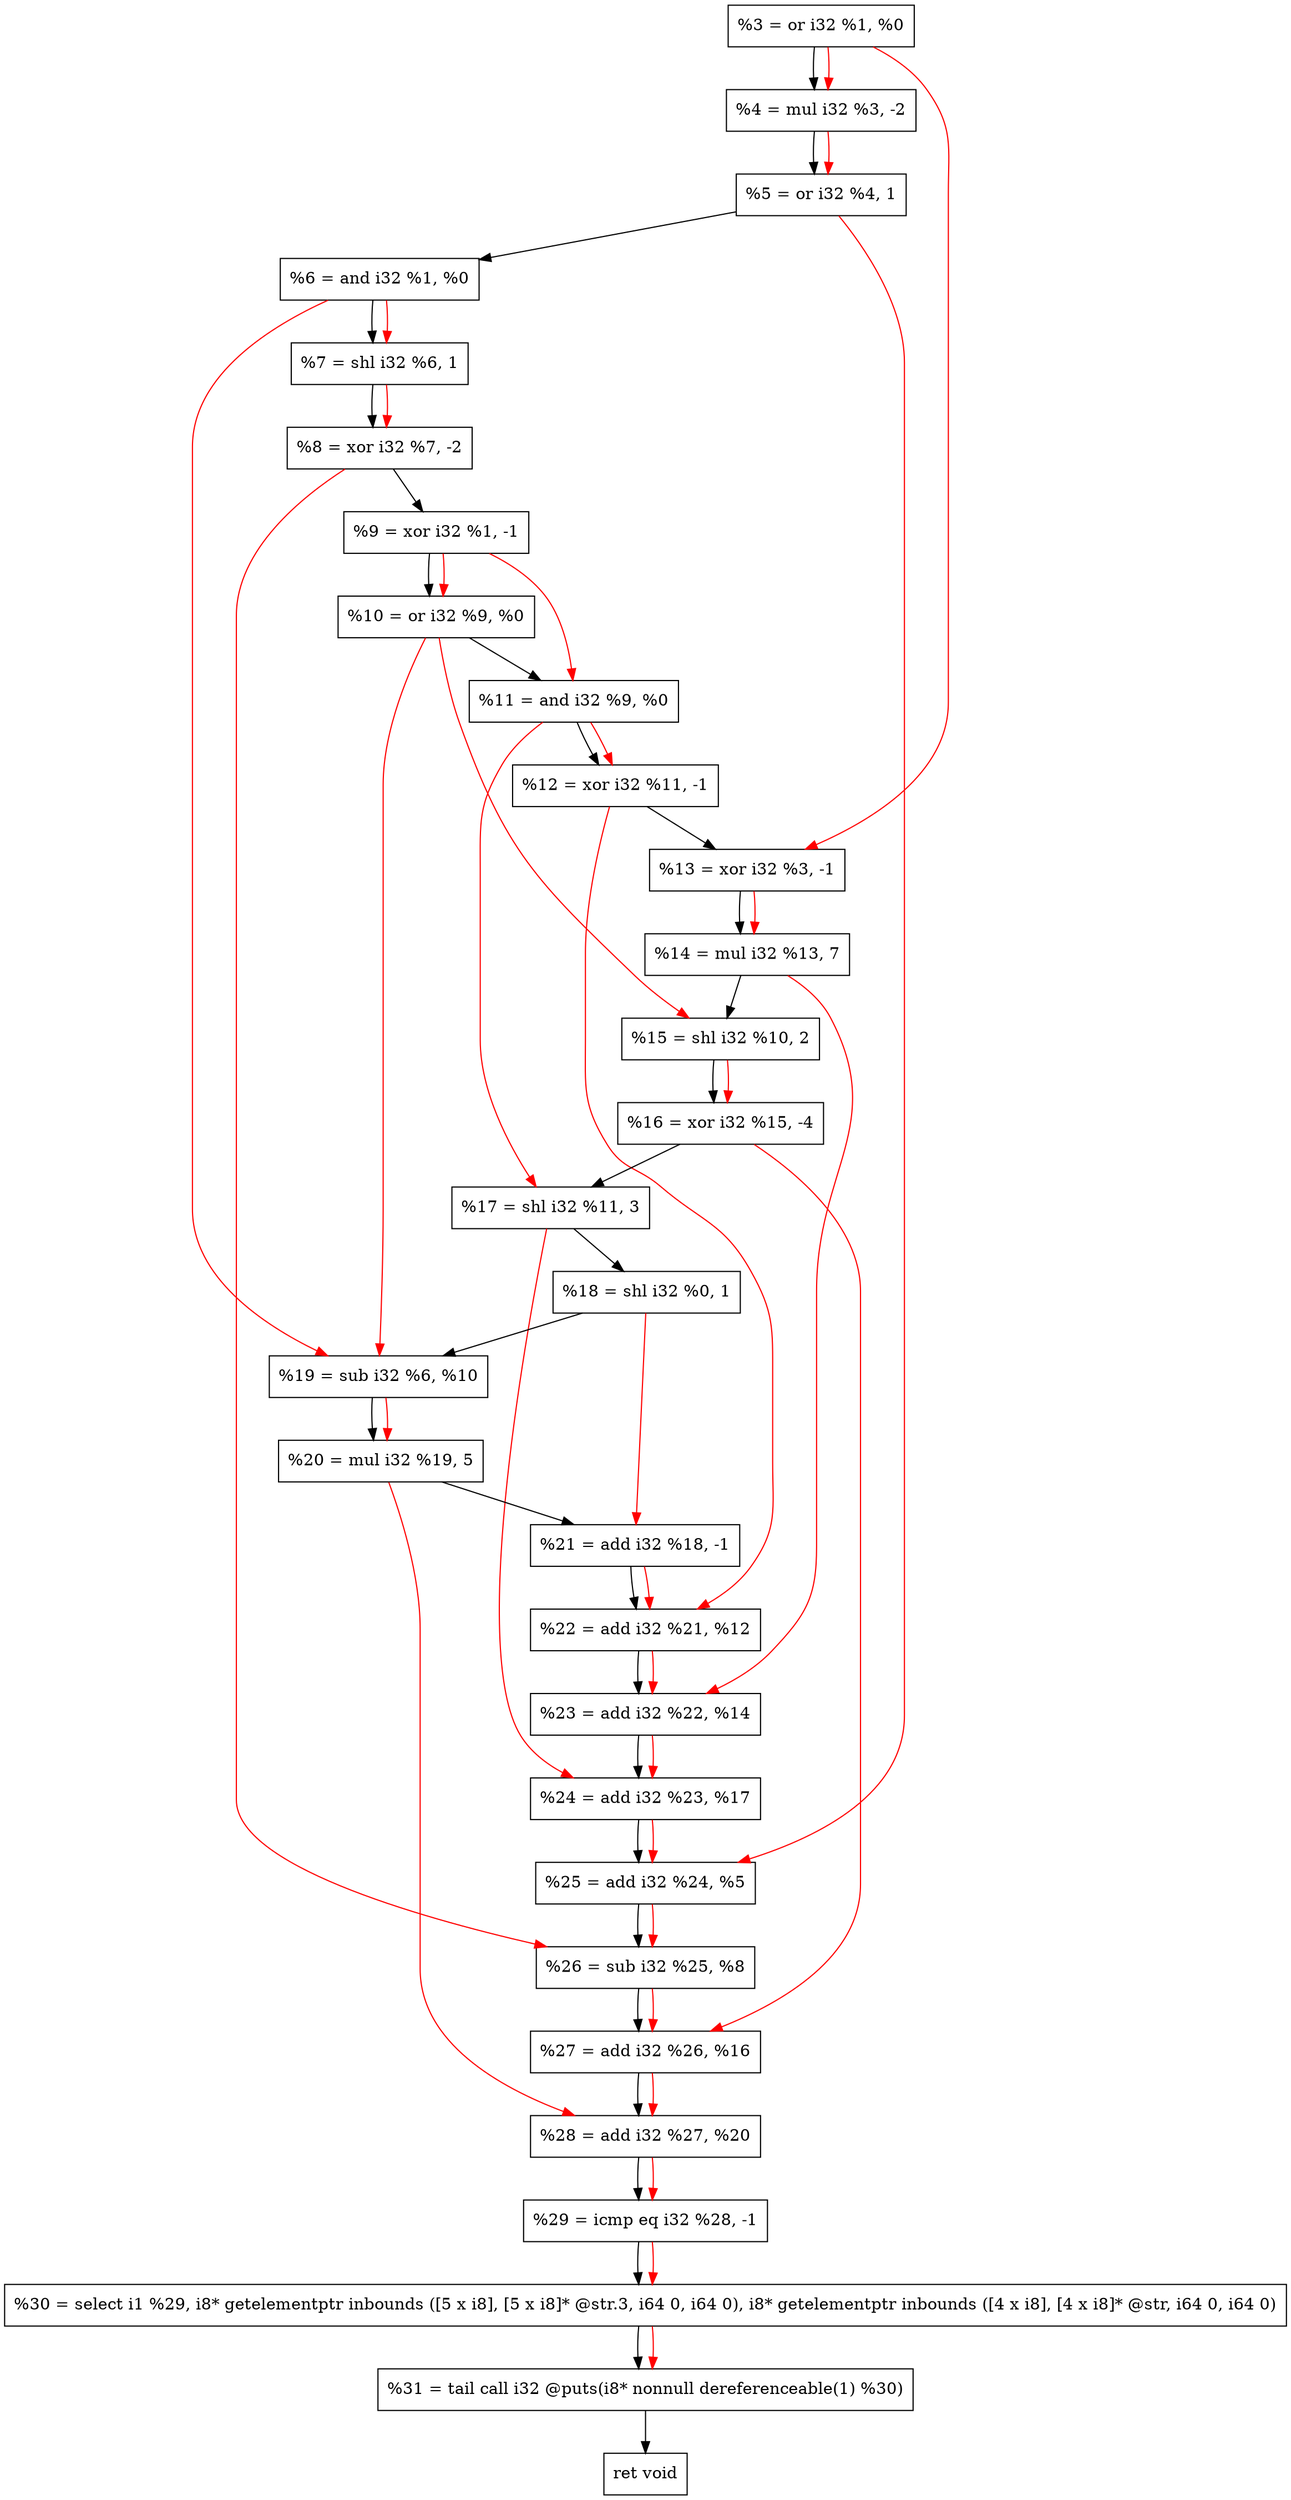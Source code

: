 digraph "DFG for'crackme' function" {
	Node0x1c8f5d0[shape=record, label="  %3 = or i32 %1, %0"];
	Node0x1c8fc80[shape=record, label="  %4 = mul i32 %3, -2"];
	Node0x1c8fd40[shape=record, label="  %5 = or i32 %4, 1"];
	Node0x1c8fdb0[shape=record, label="  %6 = and i32 %1, %0"];
	Node0x1c8fe20[shape=record, label="  %7 = shl i32 %6, 1"];
	Node0x1c8fe90[shape=record, label="  %8 = xor i32 %7, -2"];
	Node0x1c8ff30[shape=record, label="  %9 = xor i32 %1, -1"];
	Node0x1c8ffa0[shape=record, label="  %10 = or i32 %9, %0"];
	Node0x1c90010[shape=record, label="  %11 = and i32 %9, %0"];
	Node0x1c90080[shape=record, label="  %12 = xor i32 %11, -1"];
	Node0x1c900f0[shape=record, label="  %13 = xor i32 %3, -1"];
	Node0x1c90190[shape=record, label="  %14 = mul i32 %13, 7"];
	Node0x1c90230[shape=record, label="  %15 = shl i32 %10, 2"];
	Node0x1c902d0[shape=record, label="  %16 = xor i32 %15, -4"];
	Node0x1c90370[shape=record, label="  %17 = shl i32 %11, 3"];
	Node0x1c903e0[shape=record, label="  %18 = shl i32 %0, 1"];
	Node0x1c90450[shape=record, label="  %19 = sub i32 %6, %10"];
	Node0x1c904f0[shape=record, label="  %20 = mul i32 %19, 5"];
	Node0x1c90560[shape=record, label="  %21 = add i32 %18, -1"];
	Node0x1c905d0[shape=record, label="  %22 = add i32 %21, %12"];
	Node0x1c90640[shape=record, label="  %23 = add i32 %22, %14"];
	Node0x1c906b0[shape=record, label="  %24 = add i32 %23, %17"];
	Node0x1c90720[shape=record, label="  %25 = add i32 %24, %5"];
	Node0x1c90790[shape=record, label="  %26 = sub i32 %25, %8"];
	Node0x1c90800[shape=record, label="  %27 = add i32 %26, %16"];
	Node0x1c90870[shape=record, label="  %28 = add i32 %27, %20"];
	Node0x1c908e0[shape=record, label="  %29 = icmp eq i32 %28, -1"];
	Node0x1c30268[shape=record, label="  %30 = select i1 %29, i8* getelementptr inbounds ([5 x i8], [5 x i8]* @str.3, i64 0, i64 0), i8* getelementptr inbounds ([4 x i8], [4 x i8]* @str, i64 0, i64 0)"];
	Node0x1c90d80[shape=record, label="  %31 = tail call i32 @puts(i8* nonnull dereferenceable(1) %30)"];
	Node0x1c90dd0[shape=record, label="  ret void"];
	Node0x1c8f5d0 -> Node0x1c8fc80;
	Node0x1c8fc80 -> Node0x1c8fd40;
	Node0x1c8fd40 -> Node0x1c8fdb0;
	Node0x1c8fdb0 -> Node0x1c8fe20;
	Node0x1c8fe20 -> Node0x1c8fe90;
	Node0x1c8fe90 -> Node0x1c8ff30;
	Node0x1c8ff30 -> Node0x1c8ffa0;
	Node0x1c8ffa0 -> Node0x1c90010;
	Node0x1c90010 -> Node0x1c90080;
	Node0x1c90080 -> Node0x1c900f0;
	Node0x1c900f0 -> Node0x1c90190;
	Node0x1c90190 -> Node0x1c90230;
	Node0x1c90230 -> Node0x1c902d0;
	Node0x1c902d0 -> Node0x1c90370;
	Node0x1c90370 -> Node0x1c903e0;
	Node0x1c903e0 -> Node0x1c90450;
	Node0x1c90450 -> Node0x1c904f0;
	Node0x1c904f0 -> Node0x1c90560;
	Node0x1c90560 -> Node0x1c905d0;
	Node0x1c905d0 -> Node0x1c90640;
	Node0x1c90640 -> Node0x1c906b0;
	Node0x1c906b0 -> Node0x1c90720;
	Node0x1c90720 -> Node0x1c90790;
	Node0x1c90790 -> Node0x1c90800;
	Node0x1c90800 -> Node0x1c90870;
	Node0x1c90870 -> Node0x1c908e0;
	Node0x1c908e0 -> Node0x1c30268;
	Node0x1c30268 -> Node0x1c90d80;
	Node0x1c90d80 -> Node0x1c90dd0;
edge [color=red]
	Node0x1c8f5d0 -> Node0x1c8fc80;
	Node0x1c8fc80 -> Node0x1c8fd40;
	Node0x1c8fdb0 -> Node0x1c8fe20;
	Node0x1c8fe20 -> Node0x1c8fe90;
	Node0x1c8ff30 -> Node0x1c8ffa0;
	Node0x1c8ff30 -> Node0x1c90010;
	Node0x1c90010 -> Node0x1c90080;
	Node0x1c8f5d0 -> Node0x1c900f0;
	Node0x1c900f0 -> Node0x1c90190;
	Node0x1c8ffa0 -> Node0x1c90230;
	Node0x1c90230 -> Node0x1c902d0;
	Node0x1c90010 -> Node0x1c90370;
	Node0x1c8fdb0 -> Node0x1c90450;
	Node0x1c8ffa0 -> Node0x1c90450;
	Node0x1c90450 -> Node0x1c904f0;
	Node0x1c903e0 -> Node0x1c90560;
	Node0x1c90560 -> Node0x1c905d0;
	Node0x1c90080 -> Node0x1c905d0;
	Node0x1c905d0 -> Node0x1c90640;
	Node0x1c90190 -> Node0x1c90640;
	Node0x1c90640 -> Node0x1c906b0;
	Node0x1c90370 -> Node0x1c906b0;
	Node0x1c906b0 -> Node0x1c90720;
	Node0x1c8fd40 -> Node0x1c90720;
	Node0x1c90720 -> Node0x1c90790;
	Node0x1c8fe90 -> Node0x1c90790;
	Node0x1c90790 -> Node0x1c90800;
	Node0x1c902d0 -> Node0x1c90800;
	Node0x1c90800 -> Node0x1c90870;
	Node0x1c904f0 -> Node0x1c90870;
	Node0x1c90870 -> Node0x1c908e0;
	Node0x1c908e0 -> Node0x1c30268;
	Node0x1c30268 -> Node0x1c90d80;
}
